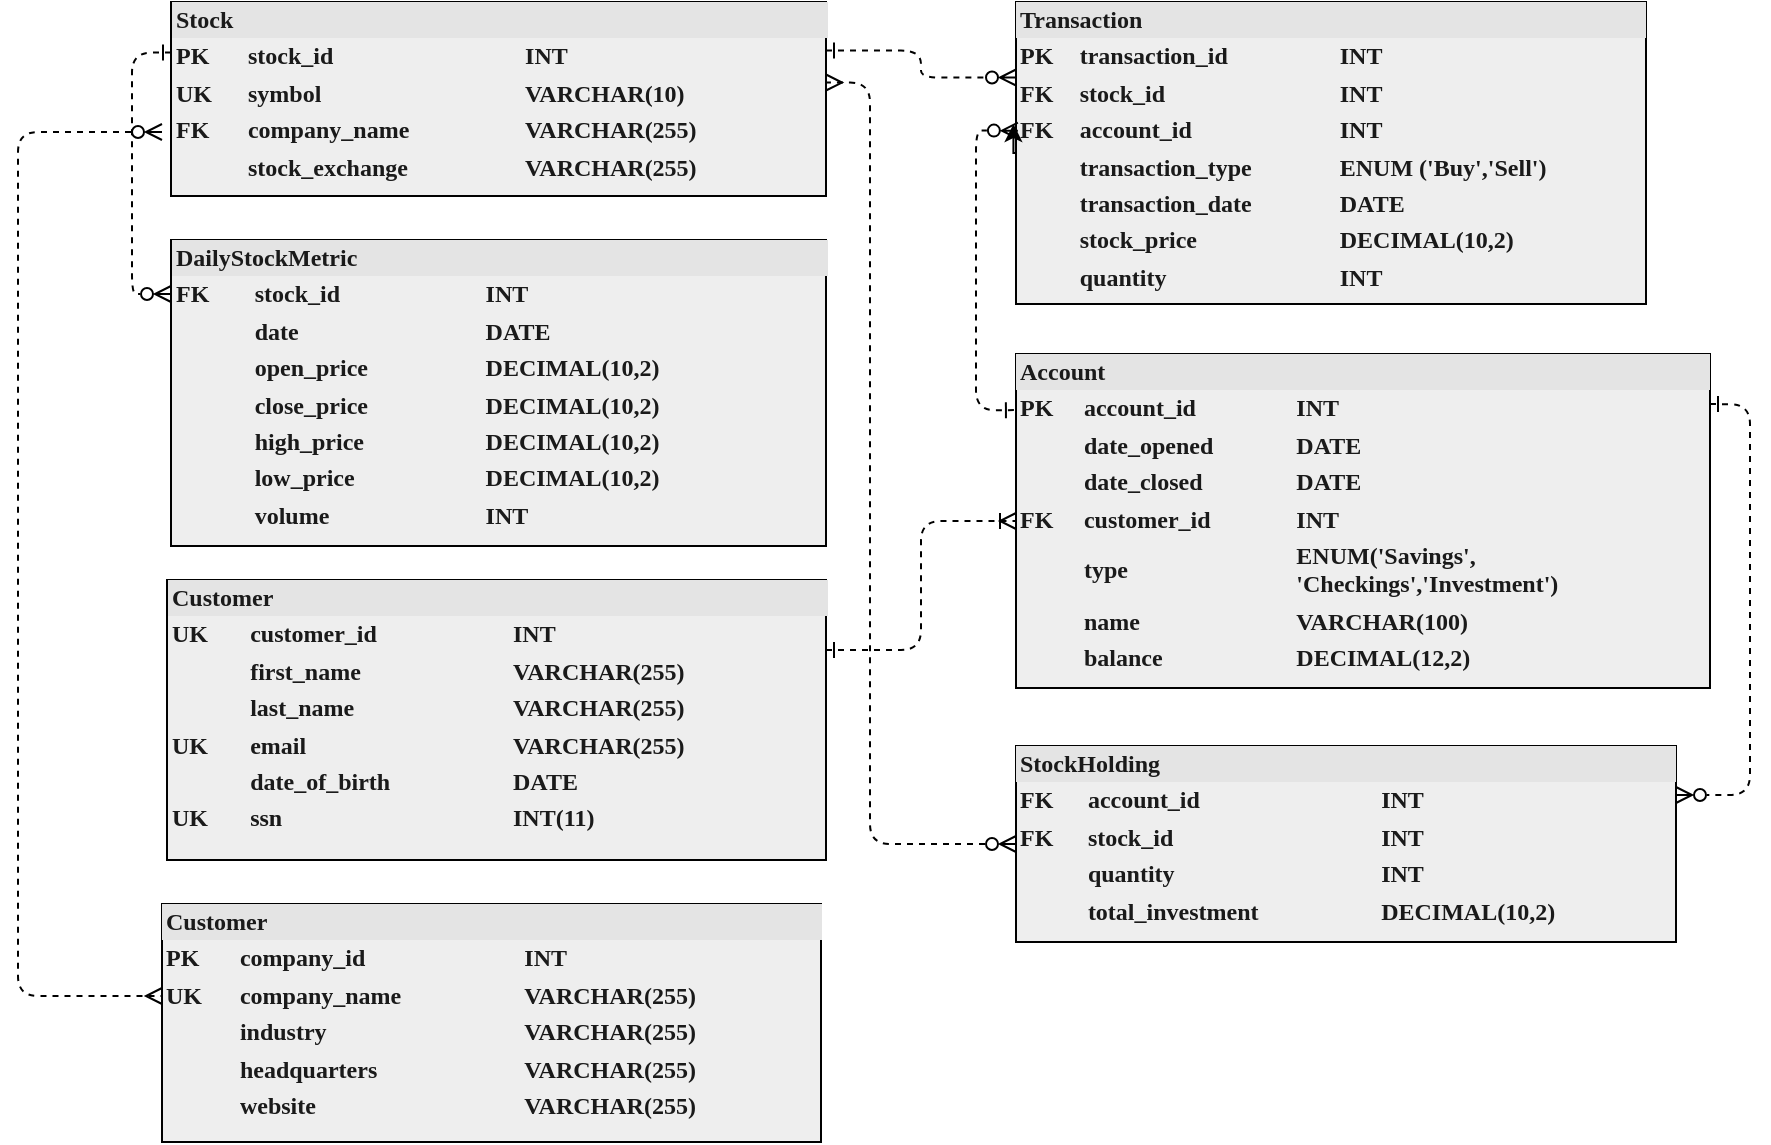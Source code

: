 <mxfile version="24.3.0" type="google">
  <diagram name="Page-1" id="2ca16b54-16f6-2749-3443-fa8db7711227">
    <mxGraphModel grid="0" page="1" gridSize="10" guides="1" tooltips="1" connect="1" arrows="1" fold="1" pageScale="1" pageWidth="1100" pageHeight="850" background="#ffffff" math="0" shadow="0">
      <root>
        <mxCell id="0" />
        <mxCell id="1" parent="0" />
        <mxCell id="eRaPILvwjo-S6B9VkzPG-4" value="" style="edgeStyle=orthogonalEdgeStyle;rounded=0;sketch=1;hachureGap=4;jiggle=2;curveFitting=1;orthogonalLoop=1;jettySize=auto;html=1;strokeColor=#FFFFFF;fontFamily=Architects Daughter;fontSource=https%3A%2F%2Ffonts.googleapis.com%2Fcss%3Ffamily%3DArchitects%2BDaughter;fontSize=16;fontColor=#FFFFFF;" edge="1" parent="1" source="2ed32ef02a7f4228-2" target="2ed32ef02a7f4228-11">
          <mxGeometry relative="1" as="geometry" />
        </mxCell>
        <mxCell id="1llWTReT_lFx1nhVujT_-2" style="edgeStyle=orthogonalEdgeStyle;rounded=1;orthogonalLoop=1;jettySize=auto;html=1;exitX=0;exitY=0.25;exitDx=0;exitDy=0;entryX=0;entryY=0.25;entryDx=0;entryDy=0;labelBackgroundColor=none;endArrow=ERzeroToMany;fontSize=12;fontFamily=Verdana;align=left;strokeColor=#000000;hachureGap=4;fontSource=https%3A%2F%2Ffonts.googleapis.com%2Fcss%3Ffamily%3DArchitects%2BDaughter;dashed=1;startArrow=ERone;fontStyle=1;startFill=0;endFill=0;" edge="1" parent="1">
          <mxGeometry relative="1" as="geometry">
            <mxPoint x="210.5" y="61.25" as="sourcePoint" />
            <mxPoint x="210.5" y="182.059" as="targetPoint" />
            <Array as="points">
              <mxPoint x="191" y="61" />
              <mxPoint x="191" y="182" />
              <mxPoint x="211" y="182" />
            </Array>
          </mxGeometry>
        </mxCell>
        <mxCell id="1llWTReT_lFx1nhVujT_-4" style="edgeStyle=orthogonalEdgeStyle;rounded=1;orthogonalLoop=1;jettySize=auto;html=1;exitX=1;exitY=0.25;exitDx=0;exitDy=0;entryX=0;entryY=0.25;entryDx=0;entryDy=0;labelBackgroundColor=none;endArrow=ERzeroToMany;fontSize=12;fontFamily=Verdana;align=left;strokeColor=#000000;hachureGap=4;fontSource=https%3A%2F%2Ffonts.googleapis.com%2Fcss%3Ffamily%3DArchitects%2BDaughter;dashed=1;startArrow=ERone;fontStyle=1;startFill=0;endFill=0;" edge="1" parent="1" source="2ed32ef02a7f4228-2" target="2ed32ef02a7f4228-11">
          <mxGeometry relative="1" as="geometry" />
        </mxCell>
        <mxCell id="2ed32ef02a7f4228-2" value="&lt;div style=&quot;box-sizing: border-box ; width: 100% ; background: #e4e4e4 ; padding: 2px&quot;&gt;Stock&lt;/div&gt;&lt;table style=&quot;width: 100% ; font-size: 1em&quot; cellpadding=&quot;2&quot; cellspacing=&quot;0&quot;&gt;&lt;tbody&gt;&lt;tr&gt;&lt;td&gt;PK&lt;/td&gt;&lt;td&gt;stock_id&lt;/td&gt;&lt;td&gt;INT&lt;/td&gt;&lt;td&gt;&lt;br&gt;&lt;/td&gt;&lt;/tr&gt;&lt;tr&gt;&lt;td&gt;UK&lt;/td&gt;&lt;td&gt;symbol&lt;/td&gt;&lt;td&gt;VARCHAR(10)&lt;/td&gt;&lt;td&gt;&lt;br&gt;&lt;/td&gt;&lt;/tr&gt;&lt;tr&gt;&lt;td&gt;FK&lt;/td&gt;&lt;td&gt;company_name&lt;/td&gt;&lt;td&gt;VARCHAR(255)&lt;/td&gt;&lt;td&gt;&lt;br&gt;&lt;/td&gt;&lt;/tr&gt;&lt;tr&gt;&lt;td&gt;&lt;br&gt;&lt;/td&gt;&lt;td&gt;stock_exchange&lt;br&gt;&lt;/td&gt;&lt;td&gt;VARCHAR(255)&lt;/td&gt;&lt;td&gt;&lt;br&gt;&lt;/td&gt;&lt;/tr&gt;&lt;/tbody&gt;&lt;/table&gt;" style="verticalAlign=top;align=left;overflow=fill;html=1;rounded=0;shadow=0;comic=0;labelBackgroundColor=none;strokeWidth=1;fontFamily=Verdana;fontSize=12;fontStyle=1;fillColor=#EEEEEE;strokeColor=#000000;fontColor=#1A1A1A;" vertex="1" parent="1">
          <mxGeometry x="210.5" y="36" width="327.5" height="97" as="geometry" />
        </mxCell>
        <mxCell id="akZgPZ6wJySO4fvv9hl9-1" style="edgeStyle=orthogonalEdgeStyle;rounded=1;orthogonalLoop=1;jettySize=auto;html=1;exitX=1;exitY=0.15;exitDx=0;exitDy=0;entryX=1;entryY=0.25;entryDx=0;entryDy=0;exitPerimeter=0;dashed=1;hachureGap=4;strokeColor=#000000;align=left;verticalAlign=middle;fontFamily=Verdana;fontSource=https%3A%2F%2Ffonts.googleapis.com%2Fcss%3Ffamily%3DArchitects%2BDaughter;fontSize=12;fontColor=default;fontStyle=1;labelBackgroundColor=none;startArrow=ERone;startFill=0;endArrow=ERzeroToMany;endFill=0;" edge="1" parent="1" source="2ed32ef02a7f4228-6" target="2ed32ef02a7f4228-9">
          <mxGeometry relative="1" as="geometry" />
        </mxCell>
        <mxCell id="2ed32ef02a7f4228-6" value="&lt;div style=&quot;box-sizing: border-box ; width: 100% ; background: #e4e4e4 ; padding: 2px&quot;&gt;Account&lt;/div&gt;&lt;table style=&quot;width: 100% ; font-size: 1em&quot; cellpadding=&quot;2&quot; cellspacing=&quot;0&quot;&gt;&lt;tbody&gt;&lt;tr&gt;&lt;td&gt;PK&lt;/td&gt;&lt;td&gt;account_id&lt;/td&gt;&lt;td&gt;INT&lt;/td&gt;&lt;/tr&gt;&lt;tr&gt;&lt;td&gt;&lt;br&gt;&lt;/td&gt;&lt;td&gt;date_opened&lt;/td&gt;&lt;td&gt;DATE&lt;/td&gt;&lt;/tr&gt;&lt;tr&gt;&lt;td&gt;&lt;br&gt;&lt;/td&gt;&lt;td&gt;date_closed&lt;/td&gt;&lt;td&gt;DATE&lt;/td&gt;&lt;/tr&gt;&lt;tr&gt;&lt;td&gt;FK&lt;/td&gt;&lt;td&gt;customer_id&lt;br&gt;&lt;/td&gt;&lt;td&gt;INT&lt;/td&gt;&lt;/tr&gt;&lt;tr&gt;&lt;td&gt;&lt;br&gt;&lt;/td&gt;&lt;td&gt;type&lt;/td&gt;&lt;td&gt;ENUM(&#39;Savings&#39;,&lt;br&gt;&#39;Checkings&#39;,&#39;Investment&#39;)&lt;br&gt;&lt;/td&gt;&lt;/tr&gt;&lt;tr&gt;&lt;td&gt;&lt;br&gt;&lt;/td&gt;&lt;td&gt;name&lt;/td&gt;&lt;td&gt;VARCHAR(100)&lt;/td&gt;&lt;/tr&gt;&lt;tr&gt;&lt;td&gt;&lt;br&gt;&lt;/td&gt;&lt;td&gt;balance&lt;/td&gt;&lt;td&gt;DECIMAL(12,2)&lt;/td&gt;&lt;/tr&gt;&lt;tr&gt;&lt;td&gt;&lt;br&gt;&lt;/td&gt;&lt;td&gt;&lt;br&gt;&lt;/td&gt;&lt;td&gt;&lt;br&gt;&lt;/td&gt;&lt;/tr&gt;&lt;/tbody&gt;&lt;/table&gt;" style="verticalAlign=top;align=left;overflow=fill;html=1;rounded=0;shadow=0;comic=0;labelBackgroundColor=none;strokeWidth=1;fontFamily=Verdana;fontSize=12;fontStyle=1;fillColor=#EEEEEE;strokeColor=#000000;fontColor=#1A1A1A;" vertex="1" parent="1">
          <mxGeometry x="633" y="212" width="347" height="167" as="geometry" />
        </mxCell>
        <mxCell id="1llWTReT_lFx1nhVujT_-5" style="edgeStyle=orthogonalEdgeStyle;rounded=1;orthogonalLoop=1;jettySize=auto;html=1;exitX=1;exitY=0.25;exitDx=0;exitDy=0;entryX=0;entryY=0.5;entryDx=0;entryDy=0;labelBackgroundColor=none;endArrow=ERoneToMany;fontSize=12;fontFamily=Verdana;align=left;strokeColor=#000000;hachureGap=4;fontSource=https%3A%2F%2Ffonts.googleapis.com%2Fcss%3Ffamily%3DArchitects%2BDaughter;dashed=1;startArrow=ERone;fontStyle=1;startFill=0;endFill=0;" edge="1" parent="1" source="2ed32ef02a7f4228-7" target="2ed32ef02a7f4228-6">
          <mxGeometry relative="1" as="geometry" />
        </mxCell>
        <mxCell id="2ed32ef02a7f4228-7" value="&lt;div style=&quot;box-sizing: border-box ; width: 100% ; background: #e4e4e4 ; padding: 2px&quot;&gt;Customer&lt;/div&gt;&lt;table style=&quot;width: 100% ; font-size: 1em&quot; cellpadding=&quot;2&quot; cellspacing=&quot;0&quot;&gt;&lt;tbody&gt;&lt;tr&gt;&lt;td&gt;UK&lt;/td&gt;&lt;td&gt;customer_id&lt;/td&gt;&lt;td&gt;INT&lt;/td&gt;&lt;/tr&gt;&lt;tr&gt;&lt;td&gt;&lt;br&gt;&lt;/td&gt;&lt;td&gt;first_name&lt;/td&gt;&lt;td&gt;VARCHAR(255)&lt;/td&gt;&lt;/tr&gt;&lt;tr&gt;&lt;td&gt;&lt;/td&gt;&lt;td&gt;last_name&lt;/td&gt;&lt;td&gt;VARCHAR(255)&lt;/td&gt;&lt;/tr&gt;&lt;tr&gt;&lt;td&gt;UK&lt;/td&gt;&lt;td&gt;email&lt;/td&gt;&lt;td&gt;VARCHAR(255)&lt;/td&gt;&lt;/tr&gt;&lt;tr&gt;&lt;td&gt;&lt;br&gt;&lt;/td&gt;&lt;td&gt;date_of_birth&lt;/td&gt;&lt;td&gt;DATE&lt;/td&gt;&lt;/tr&gt;&lt;tr&gt;&lt;td&gt;UK&lt;/td&gt;&lt;td&gt;ssn&lt;/td&gt;&lt;td&gt;INT(11)&lt;/td&gt;&lt;/tr&gt;&lt;tr&gt;&lt;td&gt;&lt;br&gt;&lt;/td&gt;&lt;td&gt;&lt;br&gt;&lt;/td&gt;&lt;td&gt;&lt;br&gt;&lt;/td&gt;&lt;/tr&gt;&lt;/tbody&gt;&lt;/table&gt;" style="verticalAlign=top;align=left;overflow=fill;html=1;rounded=0;shadow=0;comic=0;labelBackgroundColor=none;strokeWidth=1;fontFamily=Verdana;fontSize=12;fontStyle=1;fillColor=#EEEEEE;strokeColor=#000000;fontColor=#1A1A1A;" vertex="1" parent="1">
          <mxGeometry x="208.5" y="325" width="329.5" height="140" as="geometry" />
        </mxCell>
        <mxCell id="eRaPILvwjo-S6B9VkzPG-12" style="edgeStyle=orthogonalEdgeStyle;rounded=0;sketch=1;hachureGap=4;jiggle=2;curveFitting=1;orthogonalLoop=1;jettySize=auto;html=1;strokeColor=#FFFFFF;fontFamily=Architects Daughter;fontSource=https%3A%2F%2Ffonts.googleapis.com%2Fcss%3Ffamily%3DArchitects%2BDaughter;fontSize=16;fontColor=#FFFFFF;" edge="1" parent="1">
          <mxGeometry relative="1" as="geometry">
            <mxPoint x="622.368" y="466.5" as="targetPoint" />
            <mxPoint x="637" y="474" as="sourcePoint" />
          </mxGeometry>
        </mxCell>
        <mxCell id="2ed32ef02a7f4228-9" value="&lt;div style=&quot;box-sizing:border-box;width:100%;background:#e4e4e4;padding:2px;&quot;&gt;StockHolding&lt;/div&gt;&lt;table style=&quot;width:100%;font-size:1em;&quot; cellpadding=&quot;2&quot; cellspacing=&quot;0&quot;&gt;&lt;tbody&gt;&lt;tr&gt;&lt;td&gt;FK&lt;/td&gt;&lt;td&gt;account_id&lt;/td&gt;&lt;td&gt;INT&lt;/td&gt;&lt;/tr&gt;&lt;tr&gt;&lt;td&gt;FK&lt;/td&gt;&lt;td&gt;stock_id&lt;/td&gt;&lt;td&gt;INT&lt;/td&gt;&lt;/tr&gt;&lt;tr&gt;&lt;td&gt;&lt;br&gt;&lt;/td&gt;&lt;td&gt;quantity&lt;/td&gt;&lt;td&gt;INT&lt;/td&gt;&lt;/tr&gt;&lt;tr&gt;&lt;td&gt;&lt;br&gt;&lt;/td&gt;&lt;td&gt;total_investment&lt;/td&gt;&lt;td&gt;DECIMAL(10,2)&lt;/td&gt;&lt;/tr&gt;&lt;tr&gt;&lt;td&gt;&lt;br&gt;&lt;/td&gt;&lt;td&gt;&lt;br&gt;&lt;/td&gt;&lt;td&gt;&lt;br&gt;&lt;/td&gt;&lt;/tr&gt;&lt;/tbody&gt;&lt;/table&gt;" style="verticalAlign=top;align=left;overflow=fill;html=1;rounded=0;shadow=0;comic=0;labelBackgroundColor=none;strokeWidth=1;fontFamily=Verdana;fontSize=12;fontStyle=1;fillColor=#EEEEEE;strokeColor=#000000;fontColor=#1A1A1A;" vertex="1" parent="1">
          <mxGeometry x="633" y="408" width="330" height="98" as="geometry" />
        </mxCell>
        <mxCell id="2ed32ef02a7f4228-11" value="&lt;div style=&quot;box-sizing:border-box;width:100%;background:#e4e4e4;padding:2px;&quot;&gt;Transaction&lt;/div&gt;&lt;table style=&quot;width:100%;font-size:1em;&quot; cellpadding=&quot;2&quot; cellspacing=&quot;0&quot;&gt;&lt;tbody&gt;&lt;tr&gt;&lt;td&gt;PK&lt;/td&gt;&lt;td&gt;transaction_id&lt;/td&gt;&lt;td&gt;INT&lt;/td&gt;&lt;/tr&gt;&lt;tr&gt;&lt;td&gt;FK&lt;/td&gt;&lt;td&gt;stock_id&lt;/td&gt;&lt;td&gt;INT&lt;/td&gt;&lt;/tr&gt;&lt;tr&gt;&lt;td&gt;FK&lt;/td&gt;&lt;td&gt;account_id&lt;/td&gt;&lt;td&gt;INT&lt;/td&gt;&lt;/tr&gt;&lt;tr&gt;&lt;td&gt;&lt;br&gt;&lt;/td&gt;&lt;td&gt;transaction_type&lt;/td&gt;&lt;td&gt;ENUM (&#39;Buy&#39;,&#39;Sell&#39;)&lt;/td&gt;&lt;/tr&gt;&lt;tr&gt;&lt;td&gt;&lt;br&gt;&lt;/td&gt;&lt;td&gt;transaction_date&lt;/td&gt;&lt;td&gt;DATE&lt;/td&gt;&lt;/tr&gt;&lt;tr&gt;&lt;td&gt;&lt;br&gt;&lt;/td&gt;&lt;td&gt;stock_price&lt;/td&gt;&lt;td&gt;DECIMAL(10,2)&lt;/td&gt;&lt;/tr&gt;&lt;tr&gt;&lt;td&gt;&lt;br&gt;&lt;/td&gt;&lt;td&gt;quantity&lt;/td&gt;&lt;td&gt;INT&lt;/td&gt;&lt;/tr&gt;&lt;tr&gt;&lt;td&gt;&lt;br&gt;&lt;/td&gt;&lt;td&gt;&lt;br&gt;&lt;/td&gt;&lt;td&gt;&lt;br&gt;&lt;/td&gt;&lt;/tr&gt;&lt;/tbody&gt;&lt;/table&gt;" style="verticalAlign=top;align=left;overflow=fill;html=1;rounded=0;shadow=0;comic=0;labelBackgroundColor=none;strokeWidth=1;fontFamily=Verdana;fontSize=12;fontStyle=1;fillColor=#EEEEEE;strokeColor=#000000;fontColor=#1A1A1A;" vertex="1" parent="1">
          <mxGeometry x="633" y="36" width="315" height="151" as="geometry" />
        </mxCell>
        <mxCell id="2ed32ef02a7f4228-8" value="&lt;div style=&quot;box-sizing: border-box ; width: 100% ; background: #e4e4e4 ; padding: 2px&quot;&gt;DailyStockMetric&lt;/div&gt;&lt;table style=&quot;width: 100% ; font-size: 1em&quot; cellpadding=&quot;2&quot; cellspacing=&quot;0&quot;&gt;&lt;tbody&gt;&lt;tr&gt;&lt;td&gt;FK&lt;/td&gt;&lt;td&gt;stock_id&lt;/td&gt;&lt;td&gt;INT&lt;/td&gt;&lt;/tr&gt;&lt;tr&gt;&lt;td&gt;&lt;/td&gt;&lt;td&gt;date&lt;/td&gt;&lt;td&gt;DATE&lt;/td&gt;&lt;/tr&gt;&lt;tr&gt;&lt;td&gt;&lt;br&gt;&lt;/td&gt;&lt;td&gt;open_price&lt;br&gt;&lt;/td&gt;&lt;td&gt;DECIMAL(10,2)&lt;/td&gt;&lt;/tr&gt;&lt;tr&gt;&lt;td&gt;&lt;br&gt;&lt;/td&gt;&lt;td&gt;close_price&lt;br&gt;&lt;/td&gt;&lt;td&gt;DECIMAL(10,2)&lt;/td&gt;&lt;/tr&gt;&lt;tr&gt;&lt;td&gt;&lt;br&gt;&lt;/td&gt;&lt;td&gt;high_price&lt;br&gt;&lt;/td&gt;&lt;td&gt;DECIMAL(10,2)&lt;/td&gt;&lt;/tr&gt;&lt;tr&gt;&lt;td&gt;&lt;br&gt;&lt;/td&gt;&lt;td&gt;low_price&lt;/td&gt;&lt;td&gt;DECIMAL(10,2)&lt;/td&gt;&lt;/tr&gt;&lt;tr&gt;&lt;td&gt;&lt;br&gt;&lt;/td&gt;&lt;td&gt;volume&lt;br&gt;&lt;/td&gt;&lt;td&gt;INT&lt;/td&gt;&lt;/tr&gt;&lt;/tbody&gt;&lt;/table&gt;" style="verticalAlign=top;align=left;overflow=fill;html=1;rounded=0;shadow=0;comic=0;labelBackgroundColor=none;strokeWidth=1;fontFamily=Verdana;fontSize=12;fontStyle=1;fillColor=#EEEEEE;strokeColor=#000000;fontColor=#1A1A1A;" vertex="1" parent="1">
          <mxGeometry x="210.5" y="155" width="327.5" height="153" as="geometry" />
        </mxCell>
        <mxCell id="eRaPILvwjo-S6B9VkzPG-16" style="edgeStyle=orthogonalEdgeStyle;rounded=0;orthogonalLoop=1;jettySize=auto;html=1;exitX=0;exitY=0.5;exitDx=0;exitDy=0;entryX=-0.004;entryY=0.404;entryDx=0;entryDy=0;entryPerimeter=0;" edge="1" parent="1" source="2ed32ef02a7f4228-11" target="2ed32ef02a7f4228-11">
          <mxGeometry relative="1" as="geometry" />
        </mxCell>
        <mxCell id="1llWTReT_lFx1nhVujT_-1" style="edgeStyle=orthogonalEdgeStyle;rounded=1;orthogonalLoop=1;jettySize=auto;html=1;exitX=0;exitY=0.5;exitDx=0;exitDy=0;entryX=1;entryY=0.415;entryDx=0;entryDy=0;entryPerimeter=0;labelBackgroundColor=none;endArrow=ERmany;fontSize=12;fontFamily=Verdana;align=left;strokeColor=#000000;hachureGap=4;fontSource=https%3A%2F%2Ffonts.googleapis.com%2Fcss%3Ffamily%3DArchitects%2BDaughter;dashed=1;startArrow=ERzeroToMany;fontStyle=1;endFill=0;startFill=0;" edge="1" parent="1" source="2ed32ef02a7f4228-9" target="2ed32ef02a7f4228-2">
          <mxGeometry relative="1" as="geometry">
            <Array as="points">
              <mxPoint x="560" y="457" />
              <mxPoint x="560" y="76" />
            </Array>
          </mxGeometry>
        </mxCell>
        <mxCell id="1llWTReT_lFx1nhVujT_-7" style="edgeStyle=orthogonalEdgeStyle;rounded=1;orthogonalLoop=1;jettySize=auto;html=1;exitX=-0.003;exitY=0.168;exitDx=0;exitDy=0;entryX=0.003;entryY=0.426;entryDx=0;entryDy=0;entryPerimeter=0;exitPerimeter=0;labelBackgroundColor=none;endArrow=ERzeroToMany;fontSize=12;fontFamily=Verdana;align=left;strokeColor=#000000;hachureGap=4;fontSource=https%3A%2F%2Ffonts.googleapis.com%2Fcss%3Ffamily%3DArchitects%2BDaughter;dashed=1;startArrow=ERone;fontStyle=1;endFill=0;startFill=0;" edge="1" parent="1" source="2ed32ef02a7f4228-6" target="2ed32ef02a7f4228-11">
          <mxGeometry relative="1" as="geometry" />
        </mxCell>
        <mxCell id="KzNv8DeRkEaNhFmdCDLn-2" style="edgeStyle=orthogonalEdgeStyle;rounded=1;orthogonalLoop=1;jettySize=auto;html=1;entryX=1;entryY=0.415;entryDx=0;entryDy=0;entryPerimeter=0;labelBackgroundColor=none;endArrow=ERmany;fontSize=12;fontFamily=Verdana;align=left;strokeColor=#000000;hachureGap=4;fontSource=https%3A%2F%2Ffonts.googleapis.com%2Fcss%3Ffamily%3DArchitects%2BDaughter;dashed=1;startArrow=ERzeroToMany;fontStyle=1;endFill=0;startFill=0;" edge="1" parent="1">
          <mxGeometry relative="1" as="geometry">
            <Array as="points">
              <mxPoint x="134" y="101" />
              <mxPoint x="134" y="533" />
            </Array>
            <mxPoint x="206" y="101" as="sourcePoint" />
            <mxPoint x="206" y="533" as="targetPoint" />
          </mxGeometry>
        </mxCell>
        <mxCell id="KzNv8DeRkEaNhFmdCDLn-5" value="&lt;div style=&quot;box-sizing: border-box ; width: 100% ; background: #e4e4e4 ; padding: 2px&quot;&gt;Customer&lt;/div&gt;&lt;table style=&quot;width: 100% ; font-size: 1em&quot; cellpadding=&quot;2&quot; cellspacing=&quot;0&quot;&gt;&lt;tbody&gt;&lt;tr&gt;&lt;td&gt;PK&lt;/td&gt;&lt;td&gt;company_id&lt;/td&gt;&lt;td&gt;INT&lt;/td&gt;&lt;/tr&gt;&lt;tr&gt;&lt;td&gt;UK&lt;/td&gt;&lt;td&gt;company_name&lt;/td&gt;&lt;td&gt;VARCHAR(255)&lt;/td&gt;&lt;/tr&gt;&lt;tr&gt;&lt;td&gt;&lt;/td&gt;&lt;td&gt;industry&lt;/td&gt;&lt;td&gt;VARCHAR(255)&lt;/td&gt;&lt;/tr&gt;&lt;tr&gt;&lt;td&gt;&lt;br&gt;&lt;/td&gt;&lt;td&gt;headquarters&lt;/td&gt;&lt;td&gt;VARCHAR(255)&lt;/td&gt;&lt;/tr&gt;&lt;tr&gt;&lt;td&gt;&lt;br&gt;&lt;/td&gt;&lt;td&gt;website&lt;/td&gt;&lt;td&gt;VARCHAR(255)&lt;/td&gt;&lt;/tr&gt;&lt;tr&gt;&lt;td&gt;&lt;br&gt;&lt;/td&gt;&lt;td&gt;&lt;/td&gt;&lt;td&gt;&lt;br&gt;&lt;/td&gt;&lt;/tr&gt;&lt;tr&gt;&lt;td&gt;&lt;br&gt;&lt;/td&gt;&lt;td&gt;&lt;br&gt;&lt;/td&gt;&lt;td&gt;&lt;br&gt;&lt;/td&gt;&lt;/tr&gt;&lt;/tbody&gt;&lt;/table&gt;" style="verticalAlign=top;align=left;overflow=fill;html=1;rounded=0;shadow=0;comic=0;labelBackgroundColor=none;strokeWidth=1;fontFamily=Verdana;fontSize=12;fontStyle=1;fillColor=#EEEEEE;strokeColor=#000000;fontColor=#1A1A1A;" vertex="1" parent="1">
          <mxGeometry x="206" y="487" width="329.5" height="119" as="geometry" />
        </mxCell>
      </root>
    </mxGraphModel>
  </diagram>
</mxfile>
